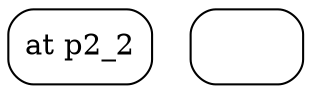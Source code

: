 digraph Tree {
	node [shape=Mrecord];
	 edge [style=solid, color=black];
struct0 [label="<atp2_2> at p2_2"];
struct1 [label=""];
}
